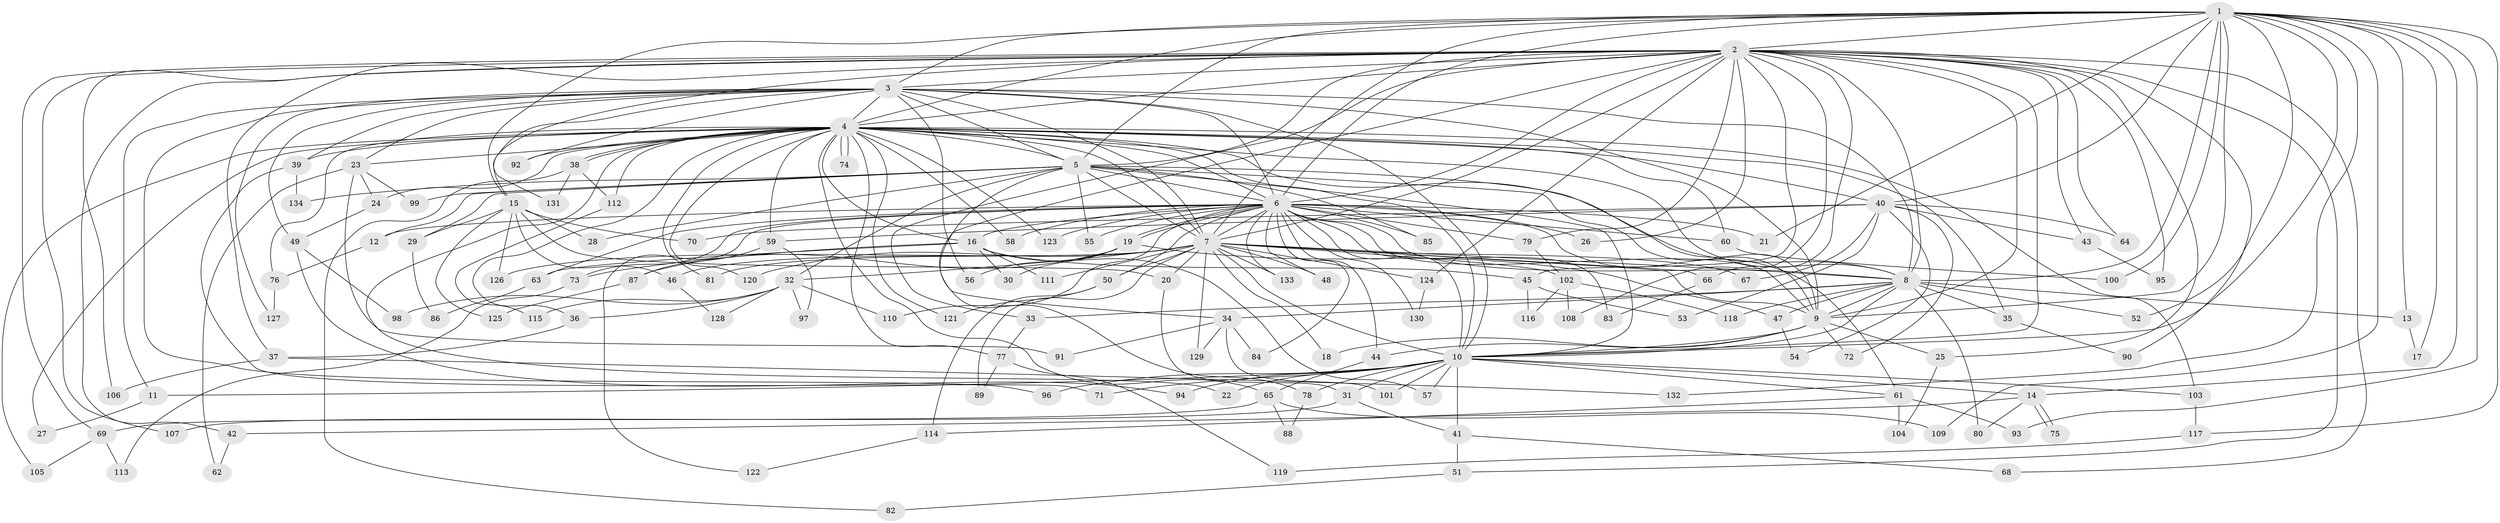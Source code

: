 // Generated by graph-tools (version 1.1) at 2025/10/02/27/25 16:10:57]
// undirected, 134 vertices, 293 edges
graph export_dot {
graph [start="1"]
  node [color=gray90,style=filled];
  1;
  2;
  3;
  4;
  5;
  6;
  7;
  8;
  9;
  10;
  11;
  12;
  13;
  14;
  15;
  16;
  17;
  18;
  19;
  20;
  21;
  22;
  23;
  24;
  25;
  26;
  27;
  28;
  29;
  30;
  31;
  32;
  33;
  34;
  35;
  36;
  37;
  38;
  39;
  40;
  41;
  42;
  43;
  44;
  45;
  46;
  47;
  48;
  49;
  50;
  51;
  52;
  53;
  54;
  55;
  56;
  57;
  58;
  59;
  60;
  61;
  62;
  63;
  64;
  65;
  66;
  67;
  68;
  69;
  70;
  71;
  72;
  73;
  74;
  75;
  76;
  77;
  78;
  79;
  80;
  81;
  82;
  83;
  84;
  85;
  86;
  87;
  88;
  89;
  90;
  91;
  92;
  93;
  94;
  95;
  96;
  97;
  98;
  99;
  100;
  101;
  102;
  103;
  104;
  105;
  106;
  107;
  108;
  109;
  110;
  111;
  112;
  113;
  114;
  115;
  116;
  117;
  118;
  119;
  120;
  121;
  122;
  123;
  124;
  125;
  126;
  127;
  128;
  129;
  130;
  131;
  132;
  133;
  134;
  1 -- 2;
  1 -- 3;
  1 -- 4;
  1 -- 5;
  1 -- 6;
  1 -- 7;
  1 -- 8;
  1 -- 9;
  1 -- 10;
  1 -- 13;
  1 -- 14;
  1 -- 15;
  1 -- 17;
  1 -- 21;
  1 -- 40;
  1 -- 52;
  1 -- 93;
  1 -- 100;
  1 -- 109;
  1 -- 117;
  1 -- 132;
  2 -- 3;
  2 -- 4;
  2 -- 5;
  2 -- 6;
  2 -- 7;
  2 -- 8;
  2 -- 9;
  2 -- 10;
  2 -- 25;
  2 -- 26;
  2 -- 33;
  2 -- 37;
  2 -- 42;
  2 -- 43;
  2 -- 45;
  2 -- 51;
  2 -- 64;
  2 -- 66;
  2 -- 68;
  2 -- 69;
  2 -- 78;
  2 -- 79;
  2 -- 90;
  2 -- 95;
  2 -- 106;
  2 -- 107;
  2 -- 108;
  2 -- 124;
  2 -- 131;
  3 -- 4;
  3 -- 5;
  3 -- 6;
  3 -- 7;
  3 -- 8;
  3 -- 9;
  3 -- 10;
  3 -- 11;
  3 -- 15;
  3 -- 23;
  3 -- 39;
  3 -- 49;
  3 -- 56;
  3 -- 92;
  3 -- 96;
  3 -- 127;
  4 -- 5;
  4 -- 6;
  4 -- 7;
  4 -- 8;
  4 -- 9;
  4 -- 10;
  4 -- 16;
  4 -- 22;
  4 -- 23;
  4 -- 24;
  4 -- 27;
  4 -- 35;
  4 -- 36;
  4 -- 38;
  4 -- 38;
  4 -- 39;
  4 -- 40;
  4 -- 58;
  4 -- 59;
  4 -- 60;
  4 -- 65;
  4 -- 74;
  4 -- 74;
  4 -- 76;
  4 -- 77;
  4 -- 81;
  4 -- 92;
  4 -- 103;
  4 -- 105;
  4 -- 112;
  4 -- 120;
  4 -- 121;
  4 -- 123;
  5 -- 6;
  5 -- 7;
  5 -- 8;
  5 -- 9;
  5 -- 10;
  5 -- 12;
  5 -- 28;
  5 -- 29;
  5 -- 32;
  5 -- 34;
  5 -- 55;
  5 -- 85;
  5 -- 99;
  5 -- 134;
  6 -- 7;
  6 -- 8;
  6 -- 9;
  6 -- 10;
  6 -- 12;
  6 -- 16;
  6 -- 19;
  6 -- 19;
  6 -- 21;
  6 -- 26;
  6 -- 44;
  6 -- 48;
  6 -- 50;
  6 -- 55;
  6 -- 58;
  6 -- 60;
  6 -- 61;
  6 -- 63;
  6 -- 73;
  6 -- 79;
  6 -- 83;
  6 -- 84;
  6 -- 85;
  6 -- 110;
  6 -- 122;
  6 -- 123;
  6 -- 130;
  6 -- 133;
  7 -- 8;
  7 -- 9;
  7 -- 10;
  7 -- 18;
  7 -- 20;
  7 -- 32;
  7 -- 46;
  7 -- 48;
  7 -- 50;
  7 -- 66;
  7 -- 67;
  7 -- 81;
  7 -- 89;
  7 -- 102;
  7 -- 111;
  7 -- 120;
  7 -- 124;
  7 -- 126;
  7 -- 129;
  7 -- 133;
  8 -- 9;
  8 -- 10;
  8 -- 13;
  8 -- 33;
  8 -- 34;
  8 -- 35;
  8 -- 47;
  8 -- 52;
  8 -- 80;
  8 -- 118;
  9 -- 10;
  9 -- 18;
  9 -- 25;
  9 -- 44;
  9 -- 72;
  10 -- 11;
  10 -- 14;
  10 -- 22;
  10 -- 31;
  10 -- 41;
  10 -- 57;
  10 -- 61;
  10 -- 71;
  10 -- 78;
  10 -- 94;
  10 -- 96;
  10 -- 101;
  10 -- 103;
  11 -- 27;
  12 -- 76;
  13 -- 17;
  14 -- 42;
  14 -- 75;
  14 -- 75;
  14 -- 80;
  15 -- 20;
  15 -- 28;
  15 -- 29;
  15 -- 46;
  15 -- 70;
  15 -- 125;
  15 -- 126;
  16 -- 30;
  16 -- 45;
  16 -- 57;
  16 -- 63;
  16 -- 73;
  16 -- 111;
  19 -- 30;
  19 -- 47;
  19 -- 56;
  19 -- 87;
  20 -- 31;
  23 -- 24;
  23 -- 62;
  23 -- 91;
  23 -- 99;
  24 -- 49;
  25 -- 104;
  29 -- 86;
  31 -- 41;
  31 -- 107;
  32 -- 36;
  32 -- 97;
  32 -- 98;
  32 -- 110;
  32 -- 115;
  32 -- 128;
  33 -- 77;
  34 -- 84;
  34 -- 91;
  34 -- 101;
  34 -- 129;
  35 -- 90;
  36 -- 37;
  37 -- 106;
  37 -- 132;
  38 -- 82;
  38 -- 112;
  38 -- 131;
  39 -- 71;
  39 -- 134;
  40 -- 43;
  40 -- 53;
  40 -- 54;
  40 -- 59;
  40 -- 64;
  40 -- 67;
  40 -- 70;
  40 -- 72;
  41 -- 51;
  41 -- 68;
  42 -- 62;
  43 -- 95;
  44 -- 65;
  45 -- 53;
  45 -- 116;
  46 -- 128;
  47 -- 54;
  49 -- 94;
  49 -- 98;
  50 -- 114;
  50 -- 121;
  51 -- 82;
  59 -- 87;
  59 -- 97;
  60 -- 100;
  61 -- 93;
  61 -- 104;
  61 -- 114;
  63 -- 86;
  65 -- 69;
  65 -- 88;
  65 -- 109;
  66 -- 83;
  69 -- 105;
  69 -- 113;
  73 -- 113;
  76 -- 127;
  77 -- 89;
  77 -- 119;
  78 -- 88;
  79 -- 102;
  87 -- 125;
  102 -- 108;
  102 -- 116;
  102 -- 118;
  103 -- 117;
  112 -- 115;
  114 -- 122;
  117 -- 119;
  124 -- 130;
}

